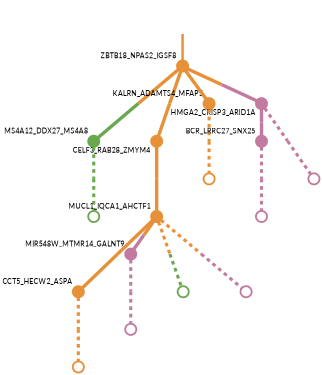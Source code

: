 strict digraph  {
graph[splines=false]; nodesep=0.7; rankdir=TB; ranksep=0.6; forcelabels=true; dpi=600; size=2.5;
0 [color="#e69138ff", fillcolor="#e69138ff", fixedsize=true, fontname=Lato, fontsize="12pt", height="0.25", label="", penwidth=3, shape=circle, style=filled, xlabel=ZBTB18_NPAS2_IGSF8];
2 [color="#6aa84fff", fillcolor="#6aa84fff", fixedsize=true, fontname=Lato, fontsize="12pt", height="0.25", label="", penwidth=3, shape=circle, style=filled, xlabel=MS4A12_DDX27_MS4A8];
3 [color="#e69138ff", fillcolor="#e69138ff", fixedsize=true, fontname=Lato, fontsize="12pt", height="0.25", label="", penwidth=3, shape=circle, style=filled, xlabel=CELF3_RAB28_ZMYM4];
6 [color="#e69138ff", fillcolor="#e69138ff", fixedsize=true, fontname=Lato, fontsize="12pt", height="0.25", label="", penwidth=3, shape=circle, style=filled, xlabel=KALRN_ADAMTS4_MFAP5];
7 [color="#c27ba0ff", fillcolor="#c27ba0ff", fixedsize=true, fontname=Lato, fontsize="12pt", height="0.25", label="", penwidth=3, shape=circle, style=filled, xlabel=HMGA2_CRISP3_ARID1A];
1 [color="#e69138ff", fillcolor="#e69138ff", fixedsize=true, fontname=Lato, fontsize="12pt", height="0.25", label="", penwidth=3, shape=circle, style=filled, xlabel=MUCL1_IQCA1_AHCTF1];
4 [color="#e69138ff", fillcolor="#e69138ff", fixedsize=true, fontname=Lato, fontsize="12pt", height="0.25", label="", penwidth=3, shape=circle, style=filled, xlabel=CCT5_HECW2_ASPA];
8 [color="#c27ba0ff", fillcolor="#c27ba0ff", fixedsize=true, fontname=Lato, fontsize="12pt", height="0.25", label="", penwidth=3, shape=circle, style=filled, xlabel=MIR548W_MTMR14_GALNT9];
9 [color="#6aa84fff", fillcolor="#6aa84fff", fixedsize=true, fontname=Lato, fontsize="12pt", height="0.25", label="", penwidth=3, shape=circle, style=solid, xlabel=""];
11 [color="#c27ba0ff", fillcolor="#c27ba0ff", fixedsize=true, fontname=Lato, fontsize="12pt", height="0.25", label="", penwidth=3, shape=circle, style=solid, xlabel=""];
10 [color="#6aa84fff", fillcolor="#6aa84fff", fixedsize=true, fontname=Lato, fontsize="12pt", height="0.25", label="", penwidth=3, shape=circle, style=solid, xlabel=""];
15 [color="#e69138ff", fillcolor="#e69138ff", fixedsize=true, fontname=Lato, fontsize="12pt", height="0.25", label="", penwidth=3, shape=circle, style=solid, xlabel=""];
5 [color="#c27ba0ff", fillcolor="#c27ba0ff", fixedsize=true, fontname=Lato, fontsize="12pt", height="0.25", label="", penwidth=3, shape=circle, style=filled, xlabel=BCR_LRRC27_SNX25];
12 [color="#c27ba0ff", fillcolor="#c27ba0ff", fixedsize=true, fontname=Lato, fontsize="12pt", height="0.25", label="", penwidth=3, shape=circle, style=solid, xlabel=""];
16 [color="#e69138ff", fillcolor="#e69138ff", fixedsize=true, fontname=Lato, fontsize="12pt", height="0.25", label="", penwidth=3, shape=circle, style=solid, xlabel=""];
13 [color="#c27ba0ff", fillcolor="#c27ba0ff", fixedsize=true, fontname=Lato, fontsize="12pt", height="0.25", label="", penwidth=3, shape=circle, style=solid, xlabel=""];
14 [color="#c27ba0ff", fillcolor="#c27ba0ff", fixedsize=true, fontname=Lato, fontsize="12pt", height="0.25", label="", penwidth=3, shape=circle, style=solid, xlabel=""];
normal [label="", penwidth=3, style=invis, xlabel=ZBTB18_NPAS2_IGSF8];
0 -> 2  [arrowsize=0, color="#e69138ff;0.5:#6aa84fff", minlen="2.0", penwidth="5.5", style=solid];
0 -> 3  [arrowsize=0, color="#e69138ff;0.5:#e69138ff", minlen="2.0", penwidth="5.5", style=solid];
0 -> 6  [arrowsize=0, color="#e69138ff;0.5:#e69138ff", minlen="1.0", penwidth="5.5", style=solid];
0 -> 7  [arrowsize=0, color="#e69138ff;0.5:#c27ba0ff", minlen="1.0", penwidth="5.5", style=solid];
2 -> 10  [arrowsize=0, color="#6aa84fff;0.5:#6aa84fff", minlen="2.0", penwidth=5, style=dashed];
3 -> 1  [arrowsize=0, color="#e69138ff;0.5:#e69138ff", minlen="2.0", penwidth="5.5", style=solid];
6 -> 16  [arrowsize=0, color="#e69138ff;0.5:#e69138ff", minlen="2.0", penwidth=5, style=dashed];
7 -> 5  [arrowsize=0, color="#c27ba0ff;0.5:#c27ba0ff", minlen="1.5", penwidth="5.5", style=solid];
7 -> 13  [arrowsize=0, color="#c27ba0ff;0.5:#c27ba0ff", minlen="2.0", penwidth=5, style=dashed];
1 -> 4  [arrowsize=0, color="#e69138ff;0.5:#e69138ff", minlen="2.0", penwidth="5.5", style=solid];
1 -> 8  [arrowsize=0, color="#e69138ff;0.5:#c27ba0ff", minlen="1.0", penwidth="5.5", style=solid];
1 -> 9  [arrowsize=0, color="#e69138ff;0.5:#6aa84fff", minlen="2.0", penwidth=5, style=dashed];
1 -> 11  [arrowsize=0, color="#e69138ff;0.5:#c27ba0ff", minlen="2.0", penwidth=5, style=dashed];
4 -> 15  [arrowsize=0, color="#e69138ff;0.5:#e69138ff", minlen="2.0", penwidth=5, style=dashed];
8 -> 14  [arrowsize=0, color="#c27ba0ff;0.5:#c27ba0ff", minlen="2.0", penwidth=5, style=dashed];
5 -> 12  [arrowsize=0, color="#c27ba0ff;0.5:#c27ba0ff", minlen="2.0", penwidth=5, style=dashed];
normal -> 0  [arrowsize=0, color="#e69138ff", label="", penwidth=4, style=solid];
}
